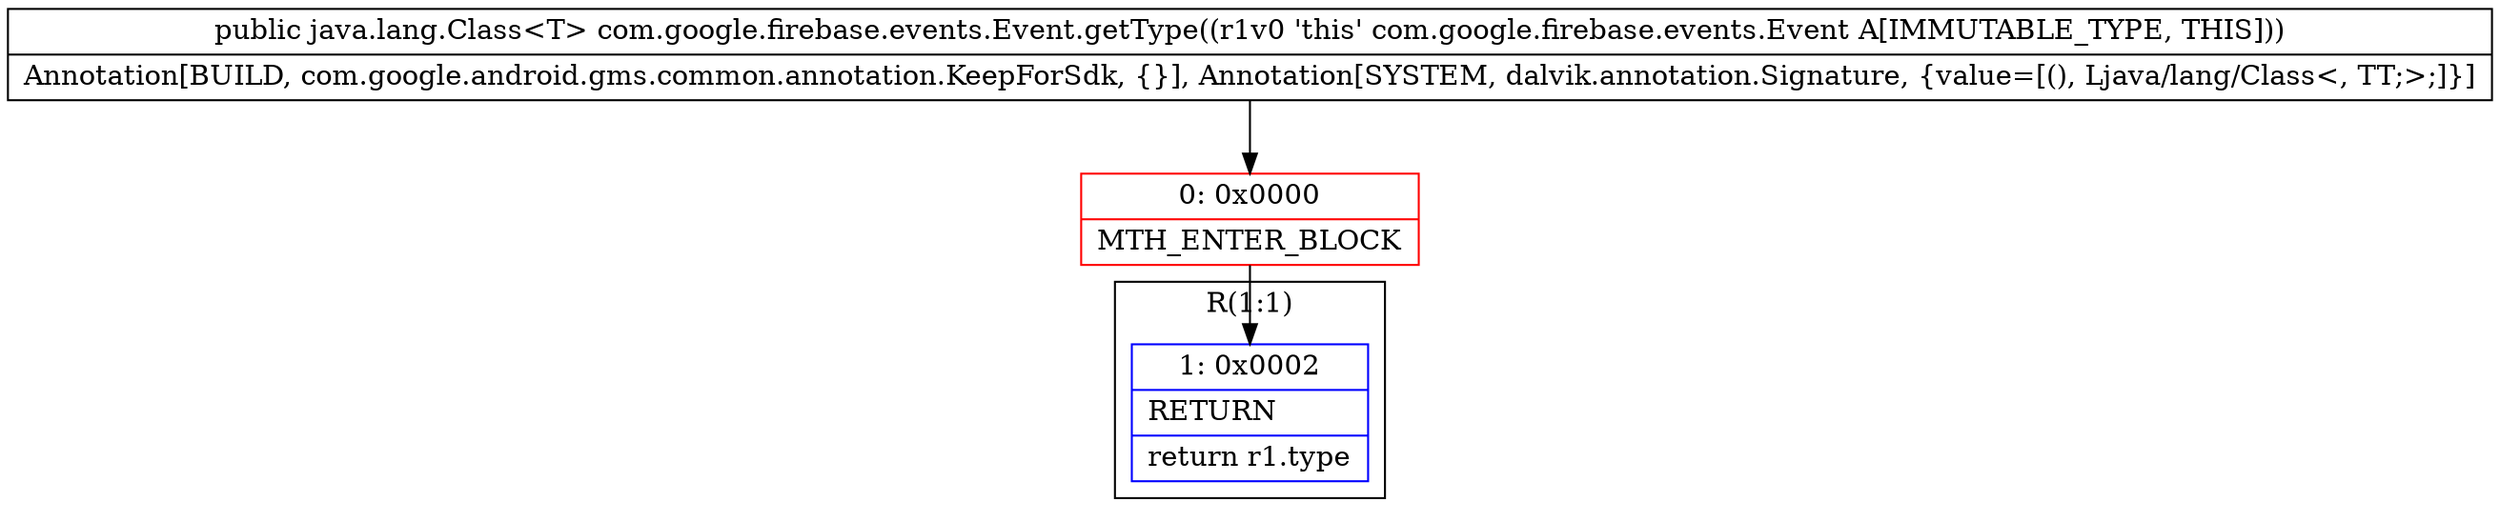 digraph "CFG forcom.google.firebase.events.Event.getType()Ljava\/lang\/Class;" {
subgraph cluster_Region_1893104652 {
label = "R(1:1)";
node [shape=record,color=blue];
Node_1 [shape=record,label="{1\:\ 0x0002|RETURN\l|return r1.type\l}"];
}
Node_0 [shape=record,color=red,label="{0\:\ 0x0000|MTH_ENTER_BLOCK\l}"];
MethodNode[shape=record,label="{public java.lang.Class\<T\> com.google.firebase.events.Event.getType((r1v0 'this' com.google.firebase.events.Event A[IMMUTABLE_TYPE, THIS]))  | Annotation[BUILD, com.google.android.gms.common.annotation.KeepForSdk, \{\}], Annotation[SYSTEM, dalvik.annotation.Signature, \{value=[(), Ljava\/lang\/Class\<, TT;\>;]\}]\l}"];
MethodNode -> Node_0;
Node_0 -> Node_1;
}

